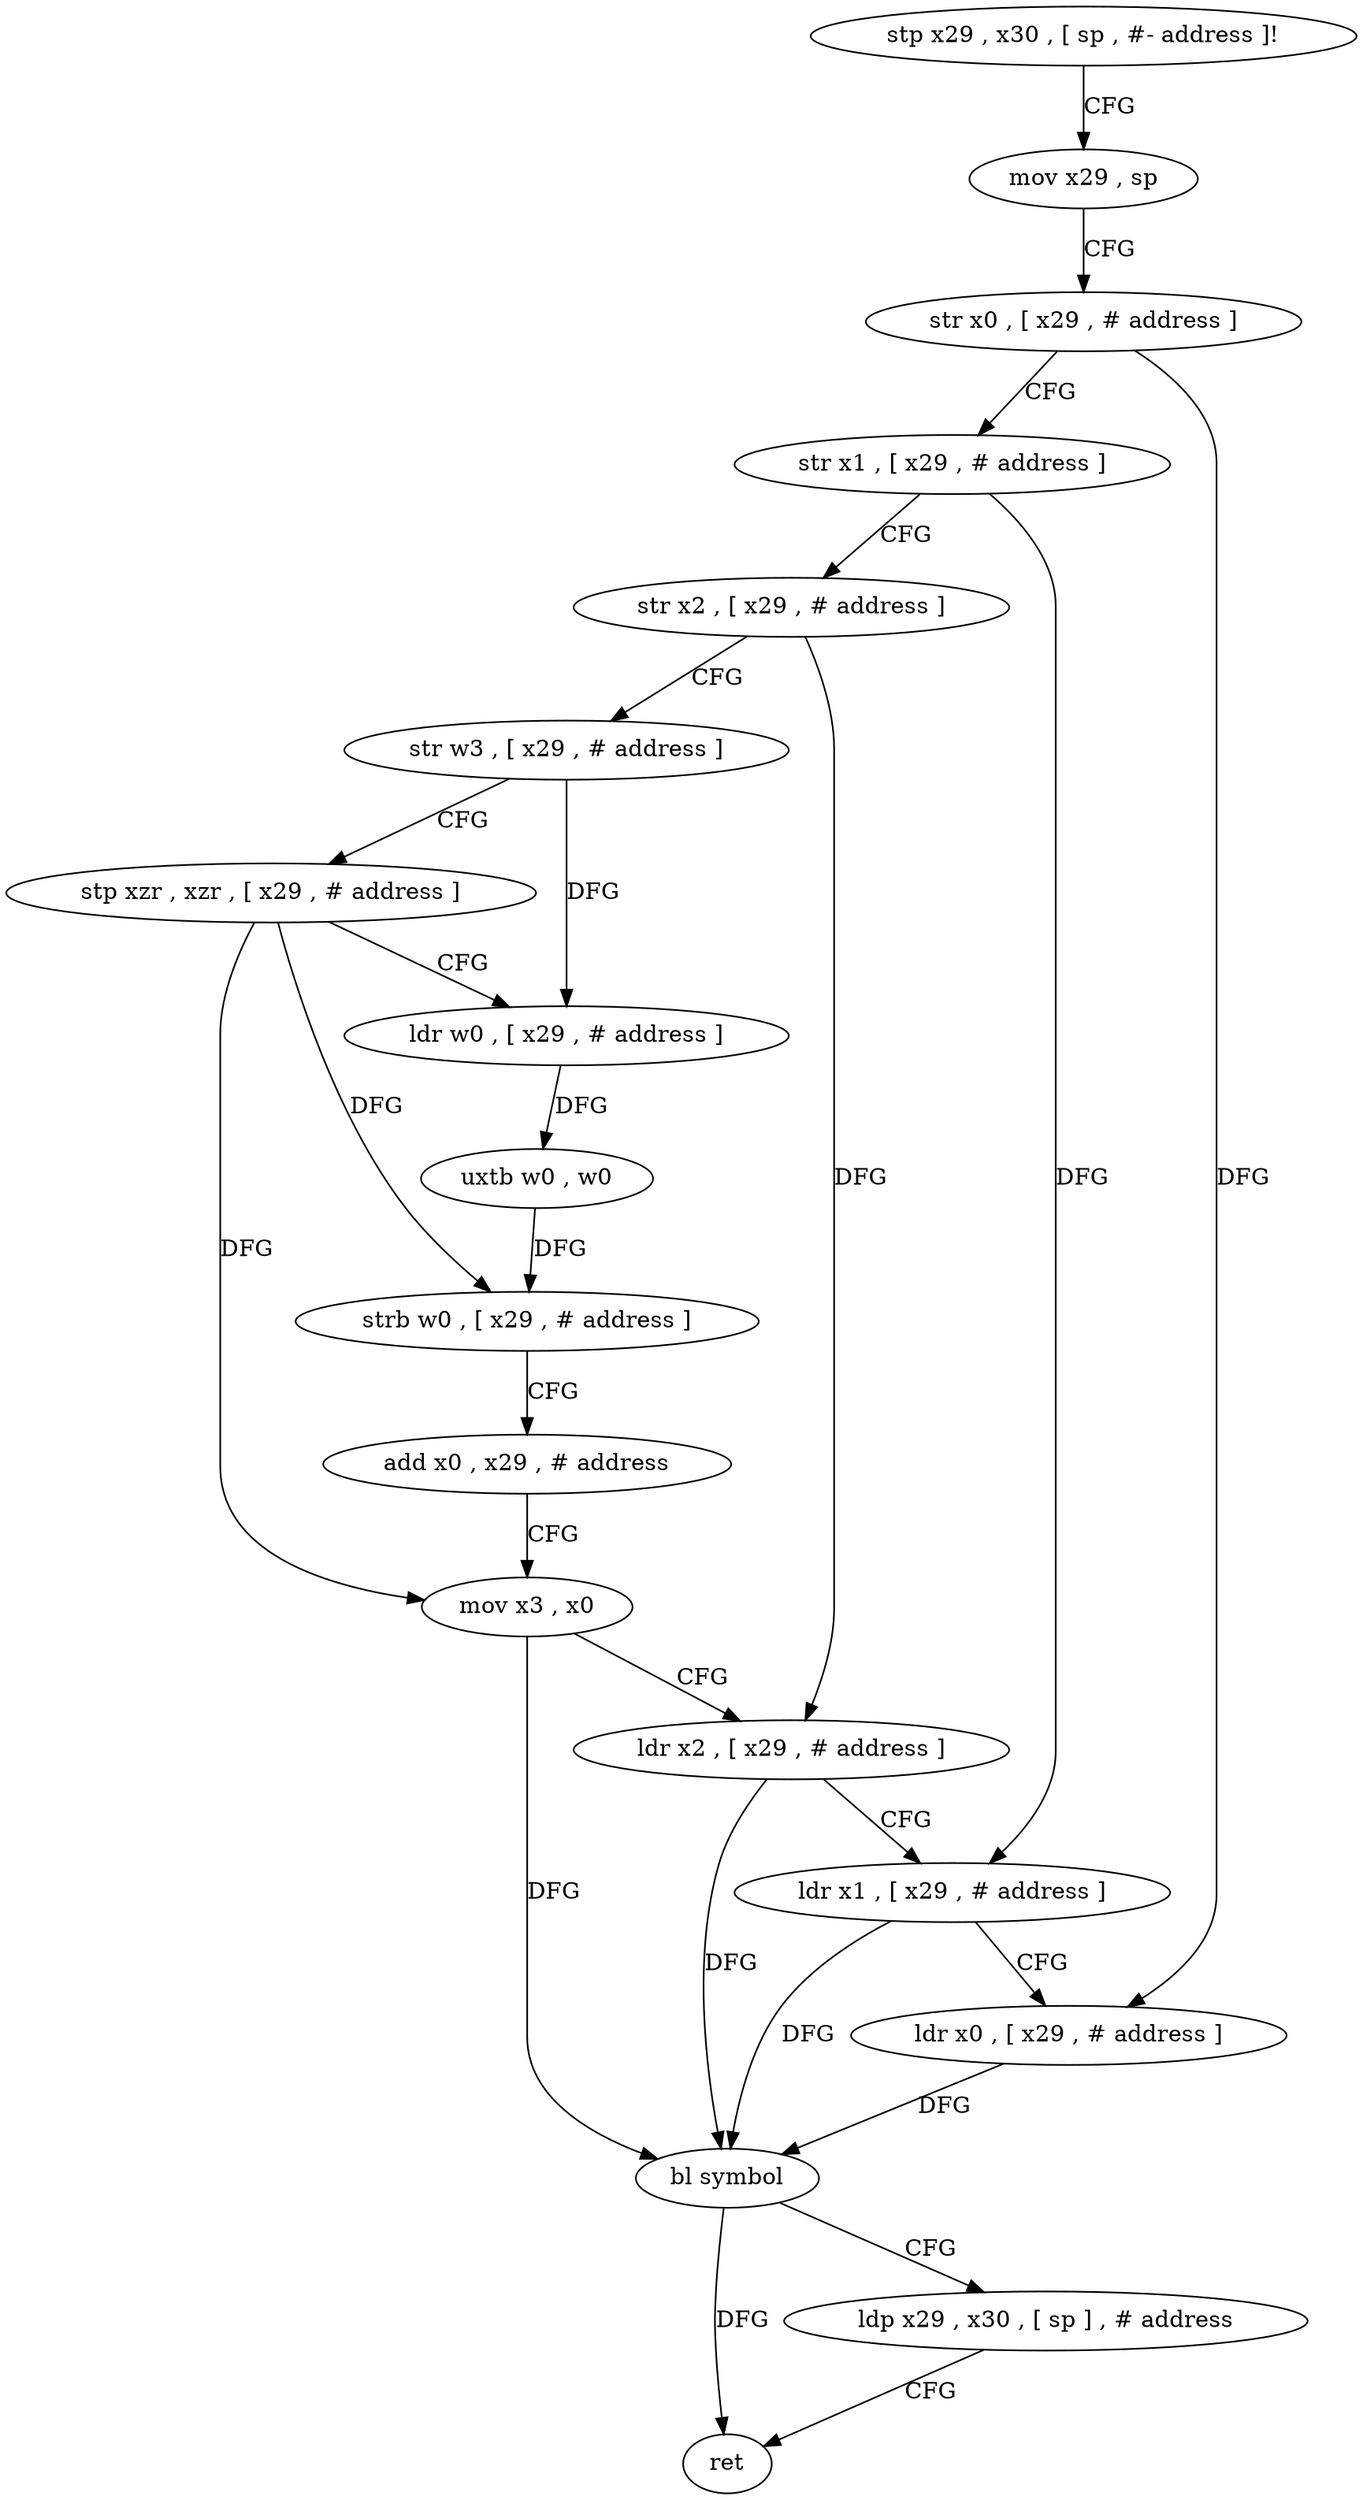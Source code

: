 digraph "func" {
"4436684" [label = "stp x29 , x30 , [ sp , #- address ]!" ]
"4436688" [label = "mov x29 , sp" ]
"4436692" [label = "str x0 , [ x29 , # address ]" ]
"4436696" [label = "str x1 , [ x29 , # address ]" ]
"4436700" [label = "str x2 , [ x29 , # address ]" ]
"4436704" [label = "str w3 , [ x29 , # address ]" ]
"4436708" [label = "stp xzr , xzr , [ x29 , # address ]" ]
"4436712" [label = "ldr w0 , [ x29 , # address ]" ]
"4436716" [label = "uxtb w0 , w0" ]
"4436720" [label = "strb w0 , [ x29 , # address ]" ]
"4436724" [label = "add x0 , x29 , # address" ]
"4436728" [label = "mov x3 , x0" ]
"4436732" [label = "ldr x2 , [ x29 , # address ]" ]
"4436736" [label = "ldr x1 , [ x29 , # address ]" ]
"4436740" [label = "ldr x0 , [ x29 , # address ]" ]
"4436744" [label = "bl symbol" ]
"4436748" [label = "ldp x29 , x30 , [ sp ] , # address" ]
"4436752" [label = "ret" ]
"4436684" -> "4436688" [ label = "CFG" ]
"4436688" -> "4436692" [ label = "CFG" ]
"4436692" -> "4436696" [ label = "CFG" ]
"4436692" -> "4436740" [ label = "DFG" ]
"4436696" -> "4436700" [ label = "CFG" ]
"4436696" -> "4436736" [ label = "DFG" ]
"4436700" -> "4436704" [ label = "CFG" ]
"4436700" -> "4436732" [ label = "DFG" ]
"4436704" -> "4436708" [ label = "CFG" ]
"4436704" -> "4436712" [ label = "DFG" ]
"4436708" -> "4436712" [ label = "CFG" ]
"4436708" -> "4436720" [ label = "DFG" ]
"4436708" -> "4436728" [ label = "DFG" ]
"4436712" -> "4436716" [ label = "DFG" ]
"4436716" -> "4436720" [ label = "DFG" ]
"4436720" -> "4436724" [ label = "CFG" ]
"4436724" -> "4436728" [ label = "CFG" ]
"4436728" -> "4436732" [ label = "CFG" ]
"4436728" -> "4436744" [ label = "DFG" ]
"4436732" -> "4436736" [ label = "CFG" ]
"4436732" -> "4436744" [ label = "DFG" ]
"4436736" -> "4436740" [ label = "CFG" ]
"4436736" -> "4436744" [ label = "DFG" ]
"4436740" -> "4436744" [ label = "DFG" ]
"4436744" -> "4436748" [ label = "CFG" ]
"4436744" -> "4436752" [ label = "DFG" ]
"4436748" -> "4436752" [ label = "CFG" ]
}
